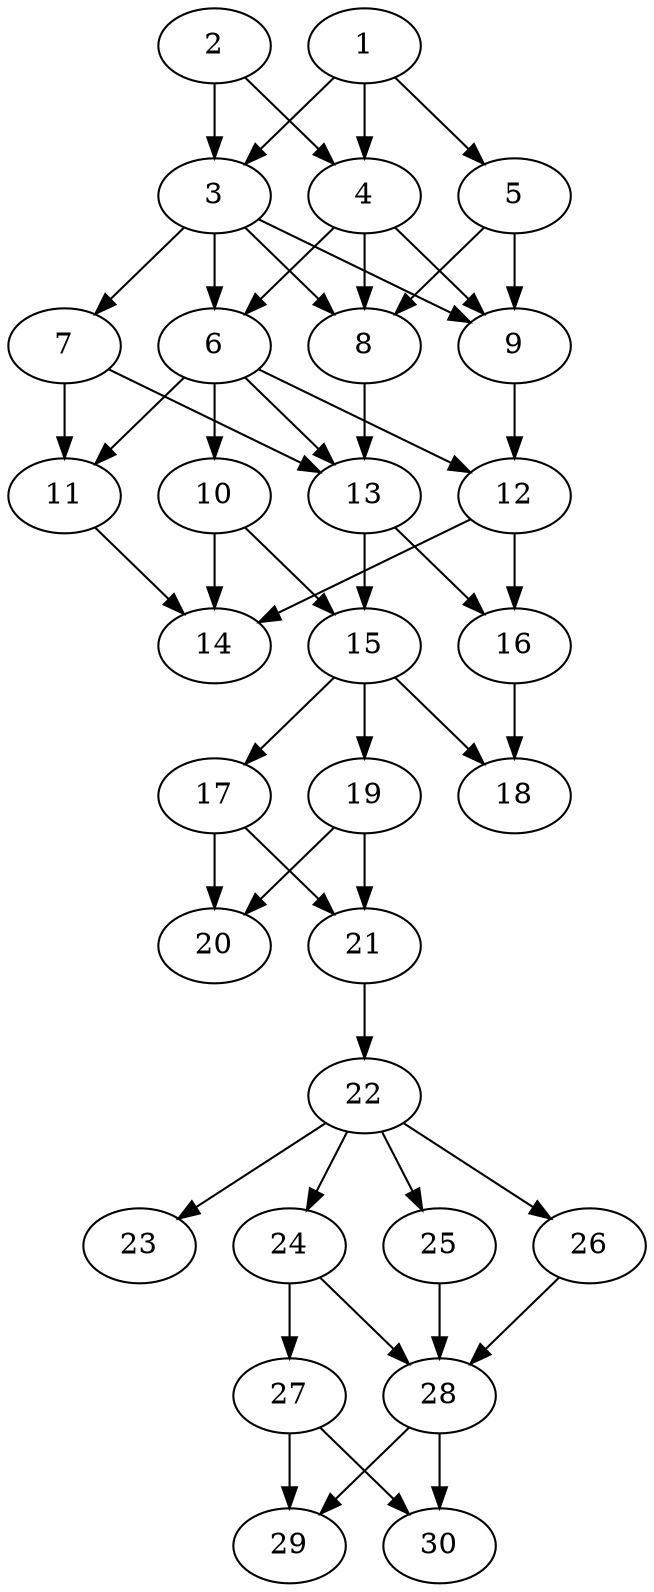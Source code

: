 // DAG automatically generated by daggen at Tue Aug  6 16:27:24 2019
// ./daggen --dot -n 30 --ccr 0.3 --fat 0.4 --regular 0.5 --density 0.8 --mindata 5242880 --maxdata 52428800 
digraph G {
  1 [size="68597760", alpha="0.05", expect_size="20579328"] 
  1 -> 3 [size ="20579328"]
  1 -> 4 [size ="20579328"]
  1 -> 5 [size ="20579328"]
  2 [size="129232213", alpha="0.09", expect_size="38769664"] 
  2 -> 3 [size ="38769664"]
  2 -> 4 [size ="38769664"]
  3 [size="157501440", alpha="0.02", expect_size="47250432"] 
  3 -> 6 [size ="47250432"]
  3 -> 7 [size ="47250432"]
  3 -> 8 [size ="47250432"]
  3 -> 9 [size ="47250432"]
  4 [size="86623573", alpha="0.04", expect_size="25987072"] 
  4 -> 6 [size ="25987072"]
  4 -> 8 [size ="25987072"]
  4 -> 9 [size ="25987072"]
  5 [size="127791787", alpha="0.01", expect_size="38337536"] 
  5 -> 8 [size ="38337536"]
  5 -> 9 [size ="38337536"]
  6 [size="74188800", alpha="0.10", expect_size="22256640"] 
  6 -> 10 [size ="22256640"]
  6 -> 11 [size ="22256640"]
  6 -> 12 [size ="22256640"]
  6 -> 13 [size ="22256640"]
  7 [size="120637440", alpha="0.17", expect_size="36191232"] 
  7 -> 11 [size ="36191232"]
  7 -> 13 [size ="36191232"]
  8 [size="68601173", alpha="0.16", expect_size="20580352"] 
  8 -> 13 [size ="20580352"]
  9 [size="33938773", alpha="0.05", expect_size="10181632"] 
  9 -> 12 [size ="10181632"]
  10 [size="56050347", alpha="0.08", expect_size="16815104"] 
  10 -> 14 [size ="16815104"]
  10 -> 15 [size ="16815104"]
  11 [size="159068160", alpha="0.15", expect_size="47720448"] 
  11 -> 14 [size ="47720448"]
  12 [size="38778880", alpha="0.19", expect_size="11633664"] 
  12 -> 14 [size ="11633664"]
  12 -> 16 [size ="11633664"]
  13 [size="109298347", alpha="0.16", expect_size="32789504"] 
  13 -> 15 [size ="32789504"]
  13 -> 16 [size ="32789504"]
  14 [size="128354987", alpha="0.16", expect_size="38506496"] 
  15 [size="161372160", alpha="0.04", expect_size="48411648"] 
  15 -> 17 [size ="48411648"]
  15 -> 18 [size ="48411648"]
  15 -> 19 [size ="48411648"]
  16 [size="170267307", alpha="0.05", expect_size="51080192"] 
  16 -> 18 [size ="51080192"]
  17 [size="94733653", alpha="0.10", expect_size="28420096"] 
  17 -> 20 [size ="28420096"]
  17 -> 21 [size ="28420096"]
  18 [size="71365973", alpha="0.15", expect_size="21409792"] 
  19 [size="38229333", alpha="0.13", expect_size="11468800"] 
  19 -> 20 [size ="11468800"]
  19 -> 21 [size ="11468800"]
  20 [size="76602027", alpha="0.09", expect_size="22980608"] 
  21 [size="142428160", alpha="0.11", expect_size="42728448"] 
  21 -> 22 [size ="42728448"]
  22 [size="106168320", alpha="0.08", expect_size="31850496"] 
  22 -> 23 [size ="31850496"]
  22 -> 24 [size ="31850496"]
  22 -> 25 [size ="31850496"]
  22 -> 26 [size ="31850496"]
  23 [size="100078933", alpha="0.02", expect_size="30023680"] 
  24 [size="66095787", alpha="0.05", expect_size="19828736"] 
  24 -> 27 [size ="19828736"]
  24 -> 28 [size ="19828736"]
  25 [size="31815680", alpha="0.02", expect_size="9544704"] 
  25 -> 28 [size ="9544704"]
  26 [size="62685867", alpha="0.07", expect_size="18805760"] 
  26 -> 28 [size ="18805760"]
  27 [size="98222080", alpha="0.04", expect_size="29466624"] 
  27 -> 29 [size ="29466624"]
  27 -> 30 [size ="29466624"]
  28 [size="22056960", alpha="0.09", expect_size="6617088"] 
  28 -> 29 [size ="6617088"]
  28 -> 30 [size ="6617088"]
  29 [size="136628907", alpha="0.15", expect_size="40988672"] 
  30 [size="78602240", alpha="0.06", expect_size="23580672"] 
}

